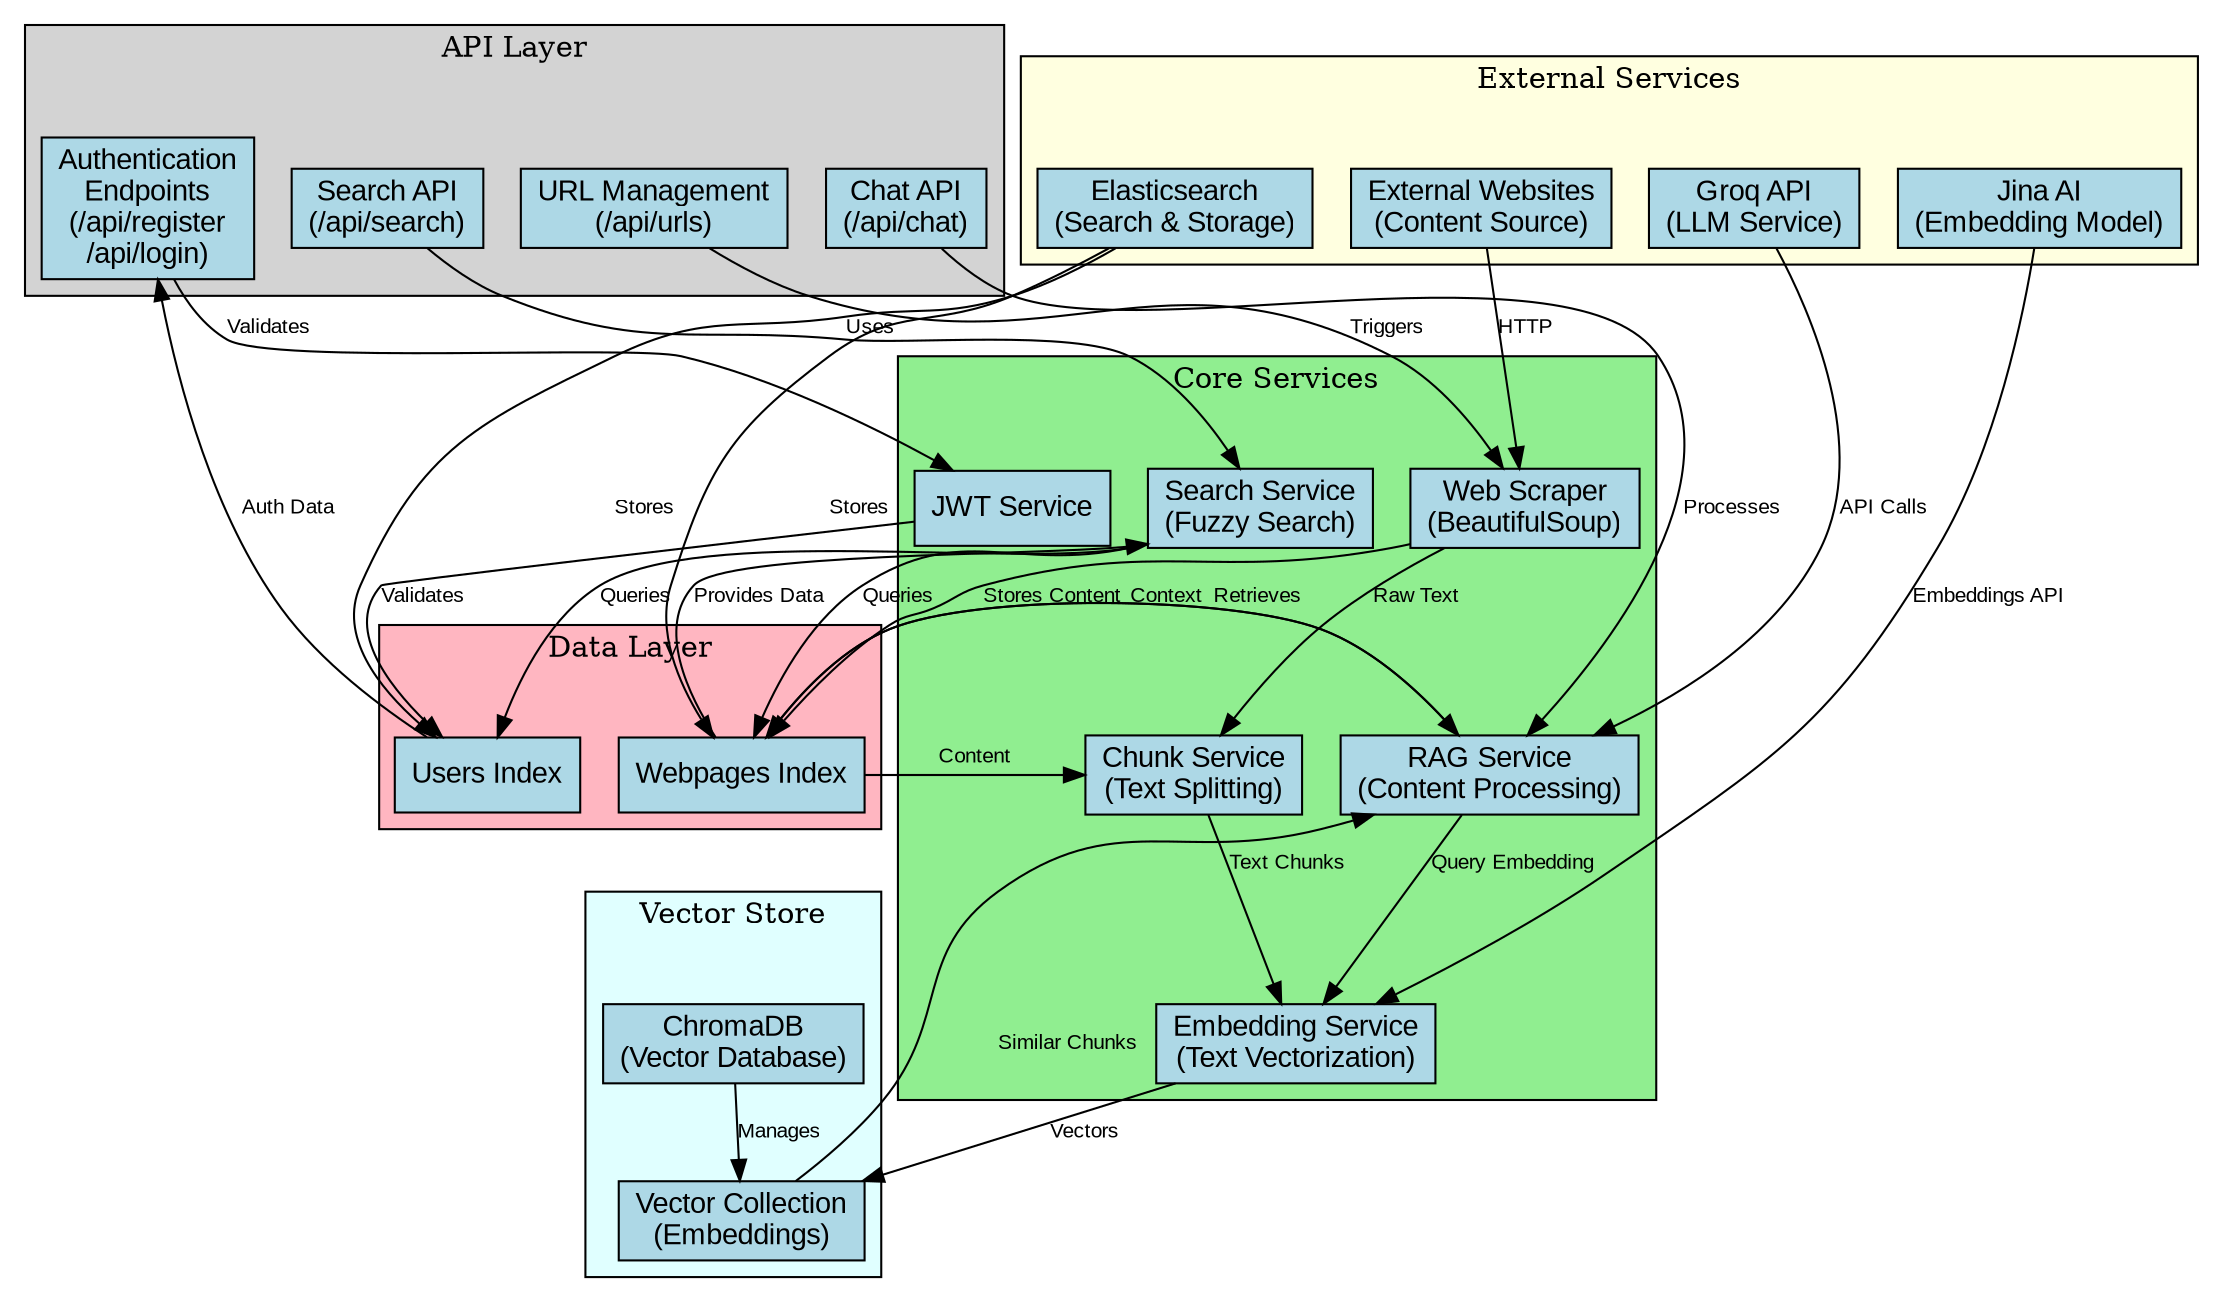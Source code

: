 digraph LinkedOut {
    rankdir=TB;
    node [shape=box, style=filled, fillcolor=lightblue, fontname="Arial"];
    edge [fontname="Arial", fontsize=10];

    subgraph cluster_external {
        label="External Services";
        style=filled;
        fillcolor=lightyellow;
        
        groq [label="Groq API\n(LLM Service)"];
        elasticsearch [label="Elasticsearch\n(Search & Storage)"];
        websites [label="External Websites\n(Content Source)"];
        jina [label="Jina AI\n(Embedding Model)"];
    }

    subgraph cluster_api {
        label="API Layer";
        style=filled;
        fillcolor=lightgrey;
        
        auth [label="Authentication\nEndpoints\n(/api/register\n/api/login)"];
        url_mgmt [label="URL Management\n(/api/urls)"];
        search_api [label="Search API\n(/api/search)"];
        chat_api [label="Chat API\n(/api/chat)"];
    }

    subgraph cluster_core {
        label="Core Services";
        style=filled;
        fillcolor=lightgreen;
        
        scraper [label="Web Scraper\n(BeautifulSoup)"];
        jwt_service [label="JWT Service"];
        search_service [label="Search Service\n(Fuzzy Search)"];
        rag_service [label="RAG Service\n(Content Processing)"];
        embedding_service [label="Embedding Service\n(Text Vectorization)"];
        chunk_service [label="Chunk Service\n(Text Splitting)"];
    }

    subgraph cluster_vector {
        label="Vector Store";
        style=filled;
        fillcolor=lightcyan;
        
        chromadb [label="ChromaDB\n(Vector Database)"];
        vector_index [label="Vector Collection\n(Embeddings)"];
    }

    subgraph cluster_data {
        label="Data Layer";
        style=filled;
        fillcolor=lightpink;
        
        users [label="Users Index"];
        webpages [label="Webpages Index"];
    }

    # External connections
    websites -> scraper [label="HTTP"];
    groq -> rag_service [label="API Calls"];
    elasticsearch -> {users webpages} [label="Stores"];
    jina -> embedding_service [label="Embeddings API"];

    # API to Core
    auth -> jwt_service [label="Validates"];
    url_mgmt -> scraper [label="Triggers"];
    search_api -> search_service [label="Uses"];
    chat_api -> rag_service [label="Processes"];

    # Core to Vector Store
    scraper -> chunk_service [label="Raw Text"];
    chunk_service -> embedding_service [label="Text Chunks"];
    embedding_service -> vector_index [label="Vectors"];
    chromadb -> vector_index [label="Manages"];

    # Core to Data
    scraper -> webpages [label="Stores Content"];
    search_service -> {users webpages} [label="Queries"];
    rag_service -> webpages [label="Retrieves"];
    jwt_service -> users [label="Validates"];

    # RAG Flow
    rag_service -> embedding_service [label="Query Embedding"];
    vector_index -> rag_service [label="Similar Chunks"];
    webpages -> rag_service [label="Context"];

    # Data flow
    webpages -> search_service [label="Provides Data"];
    webpages -> chunk_service [label="Content"];
    users -> auth [label="Auth Data"];
} 